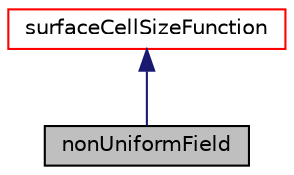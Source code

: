 digraph "nonUniformField"
{
  bgcolor="transparent";
  edge [fontname="Helvetica",fontsize="10",labelfontname="Helvetica",labelfontsize="10"];
  node [fontname="Helvetica",fontsize="10",shape=record];
  Node1 [label="nonUniformField",height=0.2,width=0.4,color="black", fillcolor="grey75", style="filled" fontcolor="black"];
  Node2 -> Node1 [dir="back",color="midnightblue",fontsize="10",style="solid",fontname="Helvetica"];
  Node2 [label="surfaceCellSizeFunction",height=0.2,width=0.4,color="red",URL="$classFoam_1_1surfaceCellSizeFunction.html",tooltip="Abstract base class for specifying target cell sizes. "];
}
